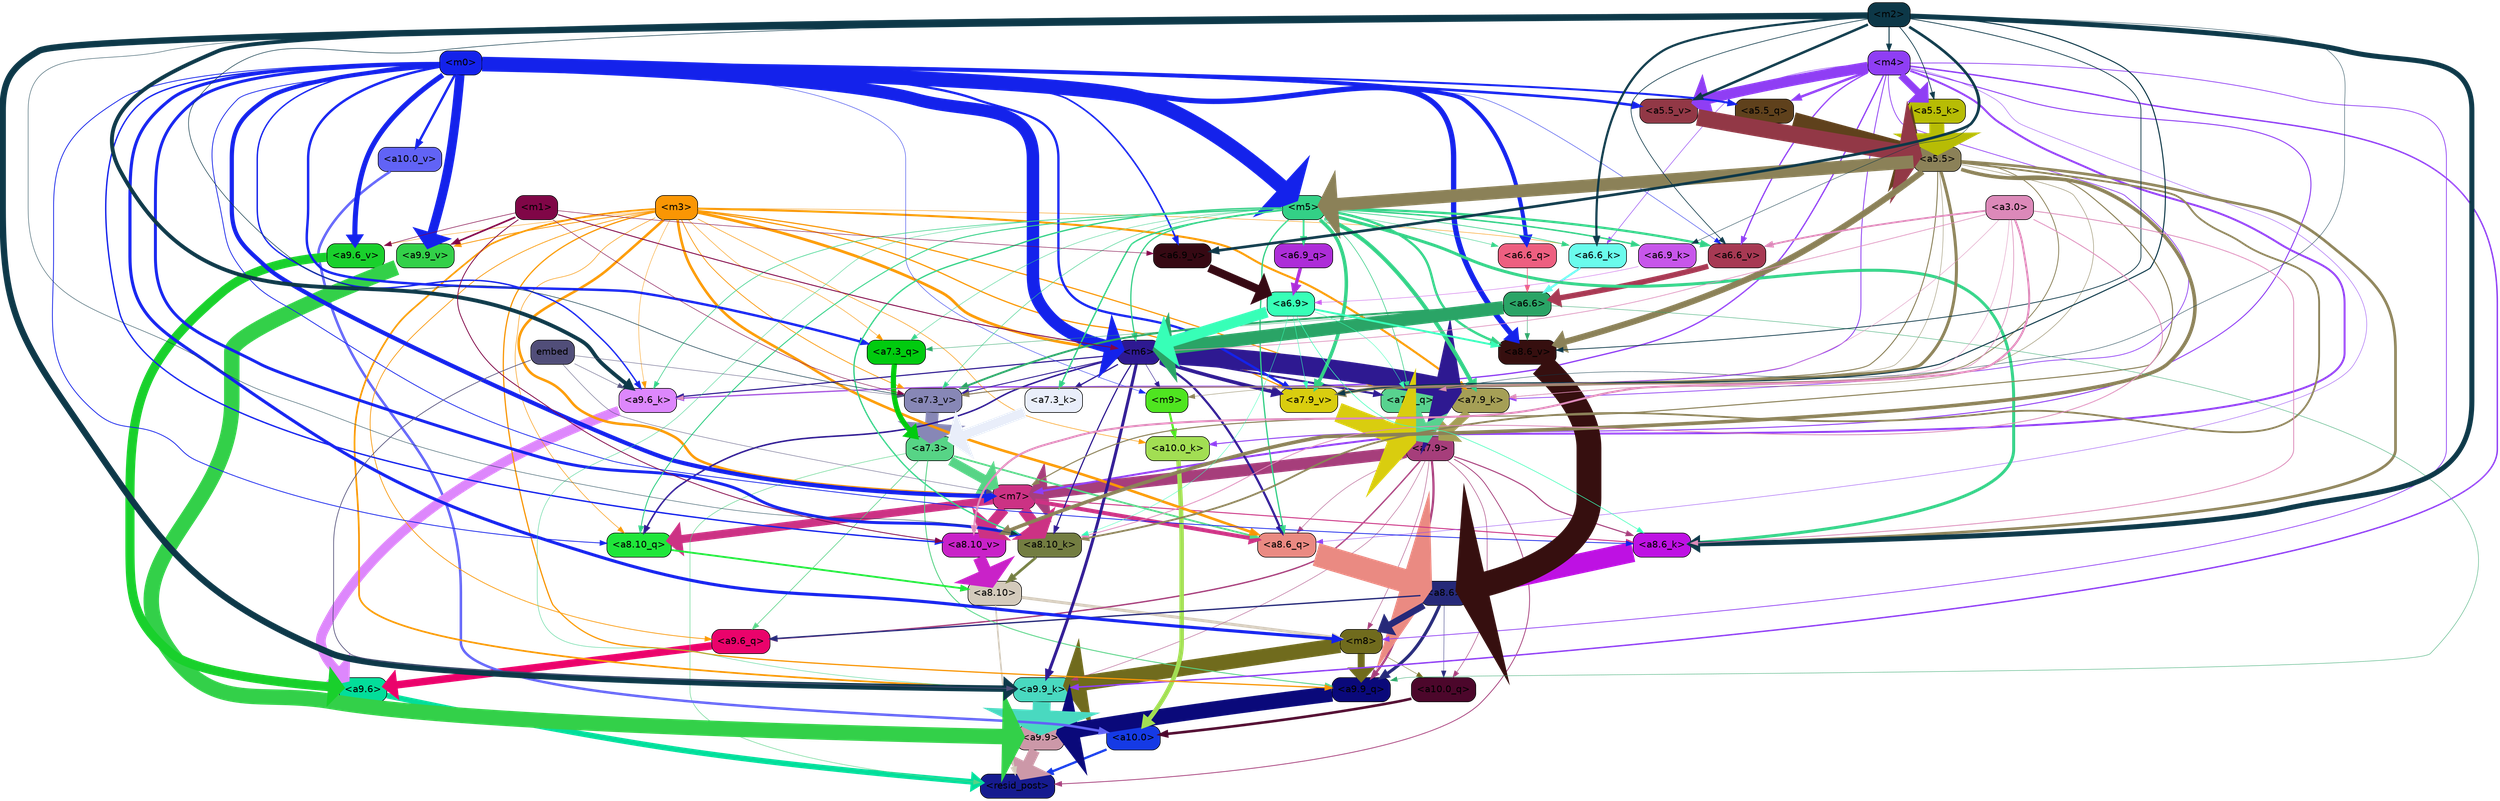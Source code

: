 strict digraph "" {
	graph [bgcolor=transparent,
		layout=dot,
		overlap=false,
		splines=true
	];
	"<a10.0>"	[color=black,
		fillcolor="#153ae5",
		fontname=Helvetica,
		shape=box,
		style="filled, rounded"];
	"<resid_post>"	[color=black,
		fillcolor="#161b8f",
		fontname=Helvetica,
		shape=box,
		style="filled, rounded"];
	"<a10.0>" -> "<resid_post>"	[color="#153ae5",
		penwidth=3.4253244400024414];
	"<a9.9>"	[color=black,
		fillcolor="#cc98a8",
		fontname=Helvetica,
		shape=box,
		style="filled, rounded"];
	"<a9.9>" -> "<resid_post>"	[color="#cc98a8",
		penwidth=16.05378818511963];
	"<a9.6>"	[color=black,
		fillcolor="#03dd9a",
		fontname=Helvetica,
		shape=box,
		style="filled, rounded"];
	"<a9.6>" -> "<resid_post>"	[color="#03dd9a",
		penwidth=8.33797836303711];
	"<a8.10>"	[color=black,
		fillcolor="#d3cabb",
		fontname=Helvetica,
		shape=box,
		style="filled, rounded"];
	"<a8.10>" -> "<resid_post>"	[color="#d3cabb",
		penwidth=2.3390636444091797];
	"<m8>"	[color=black,
		fillcolor="#706b1d",
		fontname=Helvetica,
		shape=box,
		style="filled, rounded"];
	"<a8.10>" -> "<m8>"	[color="#d3cabb",
		penwidth=4.388927459716797];
	"<a7.9>"	[color=black,
		fillcolor="#a63e7b",
		fontname=Helvetica,
		shape=box,
		style="filled, rounded"];
	"<a7.9>" -> "<resid_post>"	[color="#a63e7b",
		penwidth=1.1926651000976562];
	"<a10.0_q>"	[color=black,
		fillcolor="#4c072b",
		fontname=Helvetica,
		shape=box,
		style="filled, rounded"];
	"<a7.9>" -> "<a10.0_q>"	[color="#a63e7b",
		penwidth=0.7811813354492188];
	"<a7.9>" -> "<m8>"	[color="#a63e7b",
		penwidth=0.6738662719726562];
	"<a9.9_q>"	[color=black,
		fillcolor="#0a097a",
		fontname=Helvetica,
		shape=box,
		style="filled, rounded"];
	"<a7.9>" -> "<a9.9_q>"	[color="#a63e7b",
		penwidth=3.33896541595459];
	"<a9.6_q>"	[color=black,
		fillcolor="#ea036b",
		fontname=Helvetica,
		shape=box,
		style="filled, rounded"];
	"<a7.9>" -> "<a9.6_q>"	[color="#a63e7b",
		penwidth=2.0531044006347656];
	"<a9.9_k>"	[color=black,
		fillcolor="#49d9c0",
		fontname=Helvetica,
		shape=box,
		style="filled, rounded"];
	"<a7.9>" -> "<a9.9_k>"	[color="#a63e7b",
		penwidth=0.6];
	"<a8.6_q>"	[color=black,
		fillcolor="#ea8a82",
		fontname=Helvetica,
		shape=box,
		style="filled, rounded"];
	"<a7.9>" -> "<a8.6_q>"	[color="#a63e7b",
		penwidth=0.6];
	"<a8.6_k>"	[color=black,
		fillcolor="#be11e3",
		fontname=Helvetica,
		shape=box,
		style="filled, rounded"];
	"<a7.9>" -> "<a8.6_k>"	[color="#a63e7b",
		penwidth=1.5751152038574219];
	"<m7>"	[color=black,
		fillcolor="#cc3284",
		fontname=Helvetica,
		shape=box,
		style="filled, rounded"];
	"<a7.9>" -> "<m7>"	[color="#a63e7b",
		penwidth=17.67833709716797];
	"<a7.3>"	[color=black,
		fillcolor="#57d486",
		fontname=Helvetica,
		shape=box,
		style="filled, rounded"];
	"<a7.3>" -> "<resid_post>"	[color="#57d486",
		penwidth=0.7339706420898438];
	"<a7.3>" -> "<a9.9_q>"	[color="#57d486",
		penwidth=1.3609809875488281];
	"<a7.3>" -> "<a9.6_q>"	[color="#57d486",
		penwidth=0.9587650299072266];
	"<a7.3>" -> "<a8.6_q>"	[color="#57d486",
		penwidth=2.597522735595703];
	"<a7.3>" -> "<m7>"	[color="#57d486",
		penwidth=13.925512313842773];
	"<a10.0_q>" -> "<a10.0>"	[color="#4c072b",
		penwidth=3.861766815185547];
	"<a10.0_k>"	[color=black,
		fillcolor="#a2de53",
		fontname=Helvetica,
		shape=box,
		style="filled, rounded"];
	"<a10.0_k>" -> "<a10.0>"	[color="#a2de53",
		penwidth=6.691814422607422];
	"<a10.0_v>"	[color=black,
		fillcolor="#6163f6",
		fontname=Helvetica,
		shape=box,
		style="filled, rounded"];
	"<a10.0_v>" -> "<a10.0>"	[color="#6163f6",
		penwidth=3.703948974609375];
	"<m8>" -> "<a10.0_q>"	[color="#706b1d",
		penwidth=0.6];
	"<m8>" -> "<a9.9_q>"	[color="#706b1d",
		penwidth=10.407995223999023];
	"<m8>" -> "<a9.9_k>"	[color="#706b1d",
		penwidth=22.67278480529785];
	"<a8.6>"	[color=black,
		fillcolor="#262979",
		fontname=Helvetica,
		shape=box,
		style="filled, rounded"];
	"<a8.6>" -> "<a10.0_q>"	[color="#262979",
		penwidth=0.6];
	"<a8.6>" -> "<m8>"	[color="#262979",
		penwidth=9.616483688354492];
	"<a8.6>" -> "<a9.9_q>"	[color="#262979",
		penwidth=4.681654930114746];
	"<a8.6>" -> "<a9.6_q>"	[color="#262979",
		penwidth=2.0046749114990234];
	"<m9>"	[color=black,
		fillcolor="#4fe520",
		fontname=Helvetica,
		shape=box,
		style="filled, rounded"];
	"<m9>" -> "<a10.0_k>"	[color="#4fe520",
		penwidth=3.1536026000976562];
	"<m4>"	[color=black,
		fillcolor="#8f3ef4",
		fontname=Helvetica,
		shape=box,
		style="filled, rounded"];
	"<m4>" -> "<a10.0_k>"	[color="#8f3ef4",
		penwidth=1.4532089233398438];
	"<m4>" -> "<m8>"	[color="#8f3ef4",
		penwidth=1.1121444702148438];
	"<m4>" -> "<a9.9_k>"	[color="#8f3ef4",
		penwidth=2.1296005249023438];
	"<a9.6_k>"	[color=black,
		fillcolor="#dd87fc",
		fontname=Helvetica,
		shape=box,
		style="filled, rounded"];
	"<m4>" -> "<a9.6_k>"	[color="#8f3ef4",
		penwidth=1.93524169921875];
	"<m4>" -> "<a8.6_q>"	[color="#8f3ef4",
		penwidth=0.6086311340332031];
	"<m4>" -> "<m7>"	[color="#8f3ef4",
		penwidth=2.9153175354003906];
	"<a7.9_k>"	[color=black,
		fillcolor="#a59f56",
		fontname=Helvetica,
		shape=box,
		style="filled, rounded"];
	"<m4>" -> "<a7.9_k>"	[color="#8f3ef4",
		penwidth=1.0983266830444336];
	"<a7.3_v>"	[color=black,
		fillcolor="#8787b6",
		fontname=Helvetica,
		shape=box,
		style="filled, rounded"];
	"<m4>" -> "<a7.3_v>"	[color="#8f3ef4",
		penwidth=1.2746734619140625];
	"<a6.6_k>"	[color=black,
		fillcolor="#6afbec",
		fontname=Helvetica,
		shape=box,
		style="filled, rounded"];
	"<m4>" -> "<a6.6_k>"	[color="#8f3ef4",
		penwidth=0.7470474243164062];
	"<a6.6_v>"	[color=black,
		fillcolor="#a73953",
		fontname=Helvetica,
		shape=box,
		style="filled, rounded"];
	"<m4>" -> "<a6.6_v>"	[color="#8f3ef4",
		penwidth=1.873147964477539];
	"<a5.5_q>"	[color=black,
		fillcolor="#5f411c",
		fontname=Helvetica,
		shape=box,
		style="filled, rounded"];
	"<m4>" -> "<a5.5_q>"	[color="#8f3ef4",
		penwidth=3.6069361567497253];
	"<a5.5_k>"	[color=black,
		fillcolor="#b7bc05",
		fontname=Helvetica,
		shape=box,
		style="filled, rounded"];
	"<m4>" -> "<a5.5_k>"	[color="#8f3ef4",
		penwidth=10.824847996234894];
	"<a5.5_v>"	[color=black,
		fillcolor="#923846",
		fontname=Helvetica,
		shape=box,
		style="filled, rounded"];
	"<m4>" -> "<a5.5_v>"	[color="#8f3ef4",
		penwidth=15.7442626953125];
	"<m3>"	[color=black,
		fillcolor="#fa9604",
		fontname=Helvetica,
		shape=box,
		style="filled, rounded"];
	"<m3>" -> "<a10.0_k>"	[color="#fa9604",
		penwidth=0.8012542724609375];
	"<m6>"	[color=black,
		fillcolor="#2e1991",
		fontname=Helvetica,
		shape=box,
		style="filled, rounded"];
	"<m3>" -> "<m6>"	[color="#fa9604",
		penwidth=4.0873308181762695];
	"<m3>" -> "<a9.9_q>"	[color="#fa9604",
		penwidth=1.8098411560058594];
	"<m3>" -> "<a9.6_q>"	[color="#fa9604",
		penwidth=1.0731983184814453];
	"<m3>" -> "<a9.9_k>"	[color="#fa9604",
		penwidth=2.538074493408203];
	"<m3>" -> "<a9.6_k>"	[color="#fa9604",
		penwidth=0.6];
	"<a9.9_v>"	[color=black,
		fillcolor="#33d049",
		fontname=Helvetica,
		shape=box,
		style="filled, rounded"];
	"<m3>" -> "<a9.9_v>"	[color="#fa9604",
		penwidth=1.1908531188964844];
	"<a9.6_v>"	[color=black,
		fillcolor="#19d02c",
		fontname=Helvetica,
		shape=box,
		style="filled, rounded"];
	"<m3>" -> "<a9.6_v>"	[color="#fa9604",
		penwidth=0.6];
	"<a8.10_q>"	[color=black,
		fillcolor="#1fe63a",
		fontname=Helvetica,
		shape=box,
		style="filled, rounded"];
	"<m3>" -> "<a8.10_q>"	[color="#fa9604",
		penwidth=0.7969093322753906];
	"<m3>" -> "<a8.6_q>"	[color="#fa9604",
		penwidth=3.8069801330566406];
	"<m3>" -> "<m7>"	[color="#fa9604",
		penwidth=3.7463531494140625];
	"<a7.9_q>"	[color=black,
		fillcolor="#58d28f",
		fontname=Helvetica,
		shape=box,
		style="filled, rounded"];
	"<m3>" -> "<a7.9_q>"	[color="#fa9604",
		penwidth=1.7077007293701172];
	"<a7.3_q>"	[color=black,
		fillcolor="#01cb0f",
		fontname=Helvetica,
		shape=box,
		style="filled, rounded"];
	"<m3>" -> "<a7.3_q>"	[color="#fa9604",
		penwidth=0.6810226440429688];
	"<m3>" -> "<a7.9_k>"	[color="#fa9604",
		penwidth=3.0535898208618164];
	"<a7.9_v>"	[color=black,
		fillcolor="#d9cd0f",
		fontname=Helvetica,
		shape=box,
		style="filled, rounded"];
	"<m3>" -> "<a7.9_v>"	[color="#fa9604",
		penwidth=1.8027725219726562];
	"<m3>" -> "<a7.3_v>"	[color="#fa9604",
		penwidth=1.0946578979492188];
	"<m3>" -> "<a6.6_k>"	[color="#fa9604",
		penwidth=0.6740627288818359];
	"<m0>"	[color=black,
		fillcolor="#1422eb",
		fontname=Helvetica,
		shape=box,
		style="filled, rounded"];
	"<m0>" -> "<a10.0_v>"	[color="#1422eb",
		penwidth=3.520832061767578];
	"<m0>" -> "<m8>"	[color="#1422eb",
		penwidth=4.624839782714844];
	"<m0>" -> "<m9>"	[color="#1422eb",
		penwidth=0.6];
	"<m0>" -> "<m6>"	[color="#1422eb",
		penwidth=18.578011751174927];
	"<m0>" -> "<a9.6_k>"	[color="#1422eb",
		penwidth=2.0742149353027344];
	"<m0>" -> "<a9.9_v>"	[color="#1422eb",
		penwidth=13.6649169921875];
	"<m0>" -> "<a9.6_v>"	[color="#1422eb",
		penwidth=7.575786590576172];
	"<m5>"	[color=black,
		fillcolor="#33d086",
		fontname=Helvetica,
		shape=box,
		style="filled, rounded"];
	"<m0>" -> "<m5>"	[color="#1422eb",
		penwidth=21.776307940483093];
	"<m0>" -> "<a8.10_q>"	[color="#1422eb",
		penwidth=1.1731605529785156];
	"<a8.10_k>"	[color=black,
		fillcolor="#737d41",
		fontname=Helvetica,
		shape=box,
		style="filled, rounded"];
	"<m0>" -> "<a8.10_k>"	[color="#1422eb",
		penwidth=4.350425720214844];
	"<m0>" -> "<a8.6_k>"	[color="#1422eb",
		penwidth=1.1486854553222656];
	"<a8.10_v>"	[color=black,
		fillcolor="#c922c8",
		fontname=Helvetica,
		shape=box,
		style="filled, rounded"];
	"<m0>" -> "<a8.10_v>"	[color="#1422eb",
		penwidth=2.0526657104492188];
	"<a8.6_v>"	[color=black,
		fillcolor="#360f0f",
		fontname=Helvetica,
		shape=box,
		style="filled, rounded"];
	"<m0>" -> "<a8.6_v>"	[color="#1422eb",
		penwidth=7.951751708984375];
	"<m0>" -> "<m7>"	[color="#1422eb",
		penwidth=6.283721923828125];
	"<m0>" -> "<a7.3_q>"	[color="#1422eb",
		penwidth=3.6216583251953125];
	"<m0>" -> "<a7.9_v>"	[color="#1422eb",
		penwidth=3.447589874267578];
	"<a6.6_q>"	[color=black,
		fillcolor="#ed5f80",
		fontname=Helvetica,
		shape=box,
		style="filled, rounded"];
	"<m0>" -> "<a6.6_q>"	[color="#1422eb",
		penwidth=5.959924697875977];
	"<a6.9_v>"	[color=black,
		fillcolor="#360913",
		fontname=Helvetica,
		shape=box,
		style="filled, rounded"];
	"<m0>" -> "<a6.9_v>"	[color="#1422eb",
		penwidth=2.383556365966797];
	"<m0>" -> "<a6.6_v>"	[color="#1422eb",
		penwidth=0.6];
	"<m0>" -> "<a5.5_q>"	[color="#1422eb",
		penwidth=2.9749149084091187];
	"<m0>" -> "<a5.5_v>"	[color="#1422eb",
		penwidth=3.8549962043762207];
	"<m6>" -> "<m9>"	[color="#2e1991",
		penwidth=0.7276992797851562];
	"<m6>" -> "<a9.9_k>"	[color="#2e1991",
		penwidth=4.405937194824219];
	"<m6>" -> "<a9.6_k>"	[color="#2e1991",
		penwidth=1.6540985107421875];
	"<m6>" -> "<a8.10_q>"	[color="#2e1991",
		penwidth=2.2618331909179688];
	"<m6>" -> "<a8.6_q>"	[color="#2e1991",
		penwidth=3.241657257080078];
	"<m6>" -> "<a8.10_k>"	[color="#2e1991",
		penwidth=1.733642578125];
	"<m6>" -> "<a7.9_q>"	[color="#2e1991",
		penwidth=2.9651412963867188];
	"<m6>" -> "<a7.9_k>"	[color="#2e1991",
		penwidth=29.52049446105957];
	"<a7.3_k>"	[color=black,
		fillcolor="#e9eefa",
		fontname=Helvetica,
		shape=box,
		style="filled, rounded"];
	"<m6>" -> "<a7.3_k>"	[color="#2e1991",
		penwidth=1.8433246612548828];
	"<m6>" -> "<a7.9_v>"	[color="#2e1991",
		penwidth=5.381137847900391];
	"<m6>" -> "<a7.3_v>"	[color="#2e1991",
		penwidth=1.3778877258300781];
	"<a5.5>"	[color=black,
		fillcolor="#8b8158",
		fontname=Helvetica,
		shape=box,
		style="filled, rounded"];
	"<a5.5>" -> "<m9>"	[color="#8b8158",
		penwidth=0.6];
	"<a5.5>" -> "<m5>"	[color="#8b8158",
		penwidth=19.247835159301758];
	"<a5.5>" -> "<a8.10_k>"	[color="#8b8158",
		penwidth=2.6749038696289062];
	"<a5.5>" -> "<a8.6_k>"	[color="#8b8158",
		penwidth=3.9810218811035156];
	"<a5.5>" -> "<a8.10_v>"	[color="#8b8158",
		penwidth=5.2978057861328125];
	"<a5.5>" -> "<a8.6_v>"	[color="#8b8158",
		penwidth=9.177913665771484];
	"<a5.5>" -> "<m7>"	[color="#8b8158",
		penwidth=1.5525360107421875];
	"<a5.5>" -> "<a7.9_q>"	[color="#8b8158",
		penwidth=1.22930908203125];
	"<a5.5>" -> "<a7.9_k>"	[color="#8b8158",
		penwidth=0.6708955764770508];
	"<a5.5>" -> "<a7.9_v>"	[color="#8b8158",
		penwidth=4.432796478271484];
	"<a5.5>" -> "<a7.3_v>"	[color="#8b8158",
		penwidth=1.4417800903320312];
	"<a9.9_q>" -> "<a9.9>"	[color="#0a097a",
		penwidth=23.20368194580078];
	"<a9.6_q>" -> "<a9.6>"	[color="#ea036b",
		penwidth=11.181507110595703];
	"<a9.9_k>" -> "<a9.9>"	[color="#49d9c0",
		penwidth=26.641464233398438];
	"<a9.6_k>" -> "<a9.6>"	[color="#dd87fc",
		penwidth=14.532459259033203];
	"<a9.9_v>" -> "<a9.9>"	[color="#33d049",
		penwidth=23.02225112915039];
	"<a9.6_v>" -> "<a9.6>"	[color="#19d02c",
		penwidth=13.634431838989258];
	"<a6.6>"	[color=black,
		fillcolor="#2aa466",
		fontname=Helvetica,
		shape=box,
		style="filled, rounded"];
	"<a6.6>" -> "<m6>"	[color="#2aa466",
		penwidth=19.58005142211914];
	"<a6.6>" -> "<a9.9_q>"	[color="#2aa466",
		penwidth=0.6];
	"<a6.6>" -> "<a8.6_v>"	[color="#2aa466",
		penwidth=0.6731643676757812];
	"<a6.6>" -> "<a7.3_q>"	[color="#2aa466",
		penwidth=0.6];
	"<a6.6>" -> "<a7.3_v>"	[color="#2aa466",
		penwidth=2.8381996154785156];
	"<m5>" -> "<m6>"	[color="#33d086",
		penwidth=1.7808427810668945];
	"<m5>" -> "<a9.9_k>"	[color="#33d086",
		penwidth=0.6];
	"<m5>" -> "<a9.6_k>"	[color="#33d086",
		penwidth=0.9087238311767578];
	"<m5>" -> "<a8.10_q>"	[color="#33d086",
		penwidth=1.3886604309082031];
	"<m5>" -> "<a8.6_q>"	[color="#33d086",
		penwidth=1.8975334167480469];
	"<m5>" -> "<a8.10_k>"	[color="#33d086",
		penwidth=1.9560012817382812];
	"<m5>" -> "<a8.6_k>"	[color="#33d086",
		penwidth=4.4348602294921875];
	"<m5>" -> "<a8.6_v>"	[color="#33d086",
		penwidth=3.547332763671875];
	"<m5>" -> "<a7.9_q>"	[color="#33d086",
		penwidth=0.9239292144775391];
	"<m5>" -> "<a7.3_q>"	[color="#33d086",
		penwidth=0.6050910949707031];
	"<m5>" -> "<a7.9_k>"	[color="#33d086",
		penwidth=5.895898818969727];
	"<m5>" -> "<a7.3_k>"	[color="#33d086",
		penwidth=2.047999382019043];
	"<m5>" -> "<a7.9_v>"	[color="#33d086",
		penwidth=5.163473129272461];
	"<m5>" -> "<a7.3_v>"	[color="#33d086",
		penwidth=0.7120857238769531];
	"<a6.9_q>"	[color=black,
		fillcolor="#ad2dd8",
		fontname=Helvetica,
		shape=box,
		style="filled, rounded"];
	"<m5>" -> "<a6.9_q>"	[color="#33d086",
		penwidth=2.6011505126953125];
	"<m5>" -> "<a6.6_q>"	[color="#33d086",
		penwidth=0.6670303344726562];
	"<a6.9_k>"	[color=black,
		fillcolor="#c756ea",
		fontname=Helvetica,
		shape=box,
		style="filled, rounded"];
	"<m5>" -> "<a6.9_k>"	[color="#33d086",
		penwidth=2.202533721923828];
	"<m5>" -> "<a6.6_k>"	[color="#33d086",
		penwidth=1.00042724609375];
	"<m5>" -> "<a6.6_v>"	[color="#33d086",
		penwidth=3.4290390014648438];
	"<m2>"	[color=black,
		fillcolor="#0d3848",
		fontname=Helvetica,
		shape=box,
		style="filled, rounded"];
	"<m2>" -> "<m4>"	[color="#0d3848",
		penwidth=1.4602203071117401];
	"<m2>" -> "<a9.9_k>"	[color="#0d3848",
		penwidth=9.546476364135742];
	"<m2>" -> "<a9.6_k>"	[color="#0d3848",
		penwidth=5.765581130981445];
	"<m2>" -> "<a8.10_k>"	[color="#0d3848",
		penwidth=0.6];
	"<m2>" -> "<a8.6_k>"	[color="#0d3848",
		penwidth=7.5130767822265625];
	"<m2>" -> "<a8.6_v>"	[color="#0d3848",
		penwidth=1.1399917602539062];
	"<m2>" -> "<a7.9_q>"	[color="#0d3848",
		penwidth=0.6];
	"<m2>" -> "<a7.9_v>"	[color="#0d3848",
		penwidth=1.5795440673828125];
	"<m2>" -> "<a7.3_v>"	[color="#0d3848",
		penwidth=0.8394660949707031];
	"<m2>" -> "<a6.9_k>"	[color="#0d3848",
		penwidth=0.6];
	"<m2>" -> "<a6.6_k>"	[color="#0d3848",
		penwidth=3.2944984436035156];
	"<m2>" -> "<a6.9_v>"	[color="#0d3848",
		penwidth=3.973684310913086];
	"<m2>" -> "<a6.6_v>"	[color="#0d3848",
		penwidth=0.9880199432373047];
	"<m2>" -> "<a5.5_k>"	[color="#0d3848",
		penwidth=1.0944238007068634];
	"<m2>" -> "<a5.5_v>"	[color="#0d3848",
		penwidth=3.6759214401245117];
	embed	[color=black,
		fillcolor="#514e79",
		fontname=Helvetica,
		shape=box,
		style="filled, rounded"];
	embed -> "<a9.9_k>"	[color="#514e79",
		penwidth=1.044057846069336];
	embed -> "<a9.6_k>"	[color="#514e79",
		penwidth=0.6];
	embed -> "<m7>"	[color="#514e79",
		penwidth=0.6];
	embed -> "<a7.3_v>"	[color="#514e79",
		penwidth=0.6];
	"<a3.0>"	[color=black,
		fillcolor="#dc89b9",
		fontname=Helvetica,
		shape=box,
		style="filled, rounded"];
	"<a3.0>" -> "<m6>"	[color="#dc89b9",
		penwidth=0.9893608093261719];
	"<a3.0>" -> "<a9.6_k>"	[color="#dc89b9",
		penwidth=0.6];
	"<a3.0>" -> "<a8.10_k>"	[color="#dc89b9",
		penwidth=1.2375259399414062];
	"<a3.0>" -> "<a8.6_k>"	[color="#dc89b9",
		penwidth=1.2278594970703125];
	"<a3.0>" -> "<a8.10_v>"	[color="#dc89b9",
		penwidth=2.9724464416503906];
	"<a3.0>" -> "<a7.9_q>"	[color="#dc89b9",
		penwidth=0.6];
	"<a3.0>" -> "<a7.9_k>"	[color="#dc89b9",
		penwidth=0.9558658599853516];
	"<a3.0>" -> "<a6.6_v>"	[color="#dc89b9",
		penwidth=2.5804481506347656];
	"<m1>"	[color=black,
		fillcolor="#800647",
		fontname=Helvetica,
		shape=box,
		style="filled, rounded"];
	"<m1>" -> "<m6>"	[color="#800647",
		penwidth=1.3794612884521484];
	"<m1>" -> "<a9.9_v>"	[color="#800647",
		penwidth=2.484710693359375];
	"<m1>" -> "<a9.6_v>"	[color="#800647",
		penwidth=0.8296928405761719];
	"<m1>" -> "<a8.10_v>"	[color="#800647",
		penwidth=1.2231903076171875];
	"<m1>" -> "<a7.3_v>"	[color="#800647",
		penwidth=0.7203178405761719];
	"<m1>" -> "<a6.9_v>"	[color="#800647",
		penwidth=0.7137031555175781];
	"<a8.10_q>" -> "<a8.10>"	[color="#1fe63a",
		penwidth=2.6974411010742188];
	"<a8.6_q>" -> "<a8.6>"	[color="#ea8a82",
		penwidth=34.91962909698486];
	"<a8.10_k>" -> "<a8.10>"	[color="#737d41",
		penwidth=3.9815139770507812];
	"<a8.6_k>" -> "<a8.6>"	[color="#be11e3",
		penwidth=30.12779998779297];
	"<a8.10_v>" -> "<a8.10>"	[color="#c922c8",
		penwidth=18.80433464050293];
	"<a8.6_v>" -> "<a8.6>"	[color="#360f0f",
		penwidth=37.04597568511963];
	"<m7>" -> "<a8.10_q>"	[color="#cc3284",
		penwidth=12.189899444580078];
	"<m7>" -> "<a8.6_q>"	[color="#cc3284",
		penwidth=5.949329376220703];
	"<m7>" -> "<a8.10_k>"	[color="#cc3284",
		penwidth=16.634174346923828];
	"<m7>" -> "<a8.6_k>"	[color="#cc3284",
		penwidth=1.4160232543945312];
	"<m7>" -> "<a8.10_v>"	[color="#cc3284",
		penwidth=15.893604278564453];
	"<a6.9>"	[color=black,
		fillcolor="#37ffb7",
		fontname=Helvetica,
		shape=box,
		style="filled, rounded"];
	"<a6.9>" -> "<m6>"	[color="#37ffb7",
		penwidth=16.39166831970215];
	"<a6.9>" -> "<a8.10_k>"	[color="#37ffb7",
		penwidth=0.6];
	"<a6.9>" -> "<a8.6_k>"	[color="#37ffb7",
		penwidth=0.8667373657226562];
	"<a6.9>" -> "<a8.6_v>"	[color="#37ffb7",
		penwidth=2.8011817932128906];
	"<a6.9>" -> "<a7.9_q>"	[color="#37ffb7",
		penwidth=0.6];
	"<a6.9>" -> "<a7.9_v>"	[color="#37ffb7",
		penwidth=0.6784553527832031];
	"<a7.9_q>" -> "<a7.9>"	[color="#58d28f",
		penwidth=17.651885986328125];
	"<a7.3_q>" -> "<a7.3>"	[color="#01cb0f",
		penwidth=7.866306304931641];
	"<a7.9_k>" -> "<a7.9>"	[color="#a59f56",
		penwidth=12.17039680480957];
	"<a7.3_k>" -> "<a7.3>"	[color="#e9eefa",
		penwidth=16.016246795654297];
	"<a7.9_v>" -> "<a7.9>"	[color="#d9cd0f",
		penwidth=29.394658088684082];
	"<a7.3_v>" -> "<a7.3>"	[color="#8787b6",
		penwidth=19.01776695251465];
	"<a6.9_q>" -> "<a6.9>"	[color="#ad2dd8",
		penwidth=5.041379928588867];
	"<a6.6_q>" -> "<a6.6>"	[color="#ed5f80",
		penwidth=1.0210704803466797];
	"<a6.9_k>" -> "<a6.9>"	[color="#c756ea",
		penwidth=0.6];
	"<a6.6_k>" -> "<a6.6>"	[color="#6afbec",
		penwidth=3.0834922790527344];
	"<a6.9_v>" -> "<a6.9>"	[color="#360913",
		penwidth=12.179949760437012];
	"<a6.6_v>" -> "<a6.6>"	[color="#a73953",
		penwidth=8.061713218688965];
	"<a5.5_q>" -> "<a5.5>"	[color="#5f411c",
		penwidth=22.712479948997498];
	"<a5.5_k>" -> "<a5.5>"	[color="#b7bc05",
		penwidth=22.36222541332245];
	"<a5.5_v>" -> "<a5.5>"	[color="#923846",
		penwidth=24.821291208267212];
}
